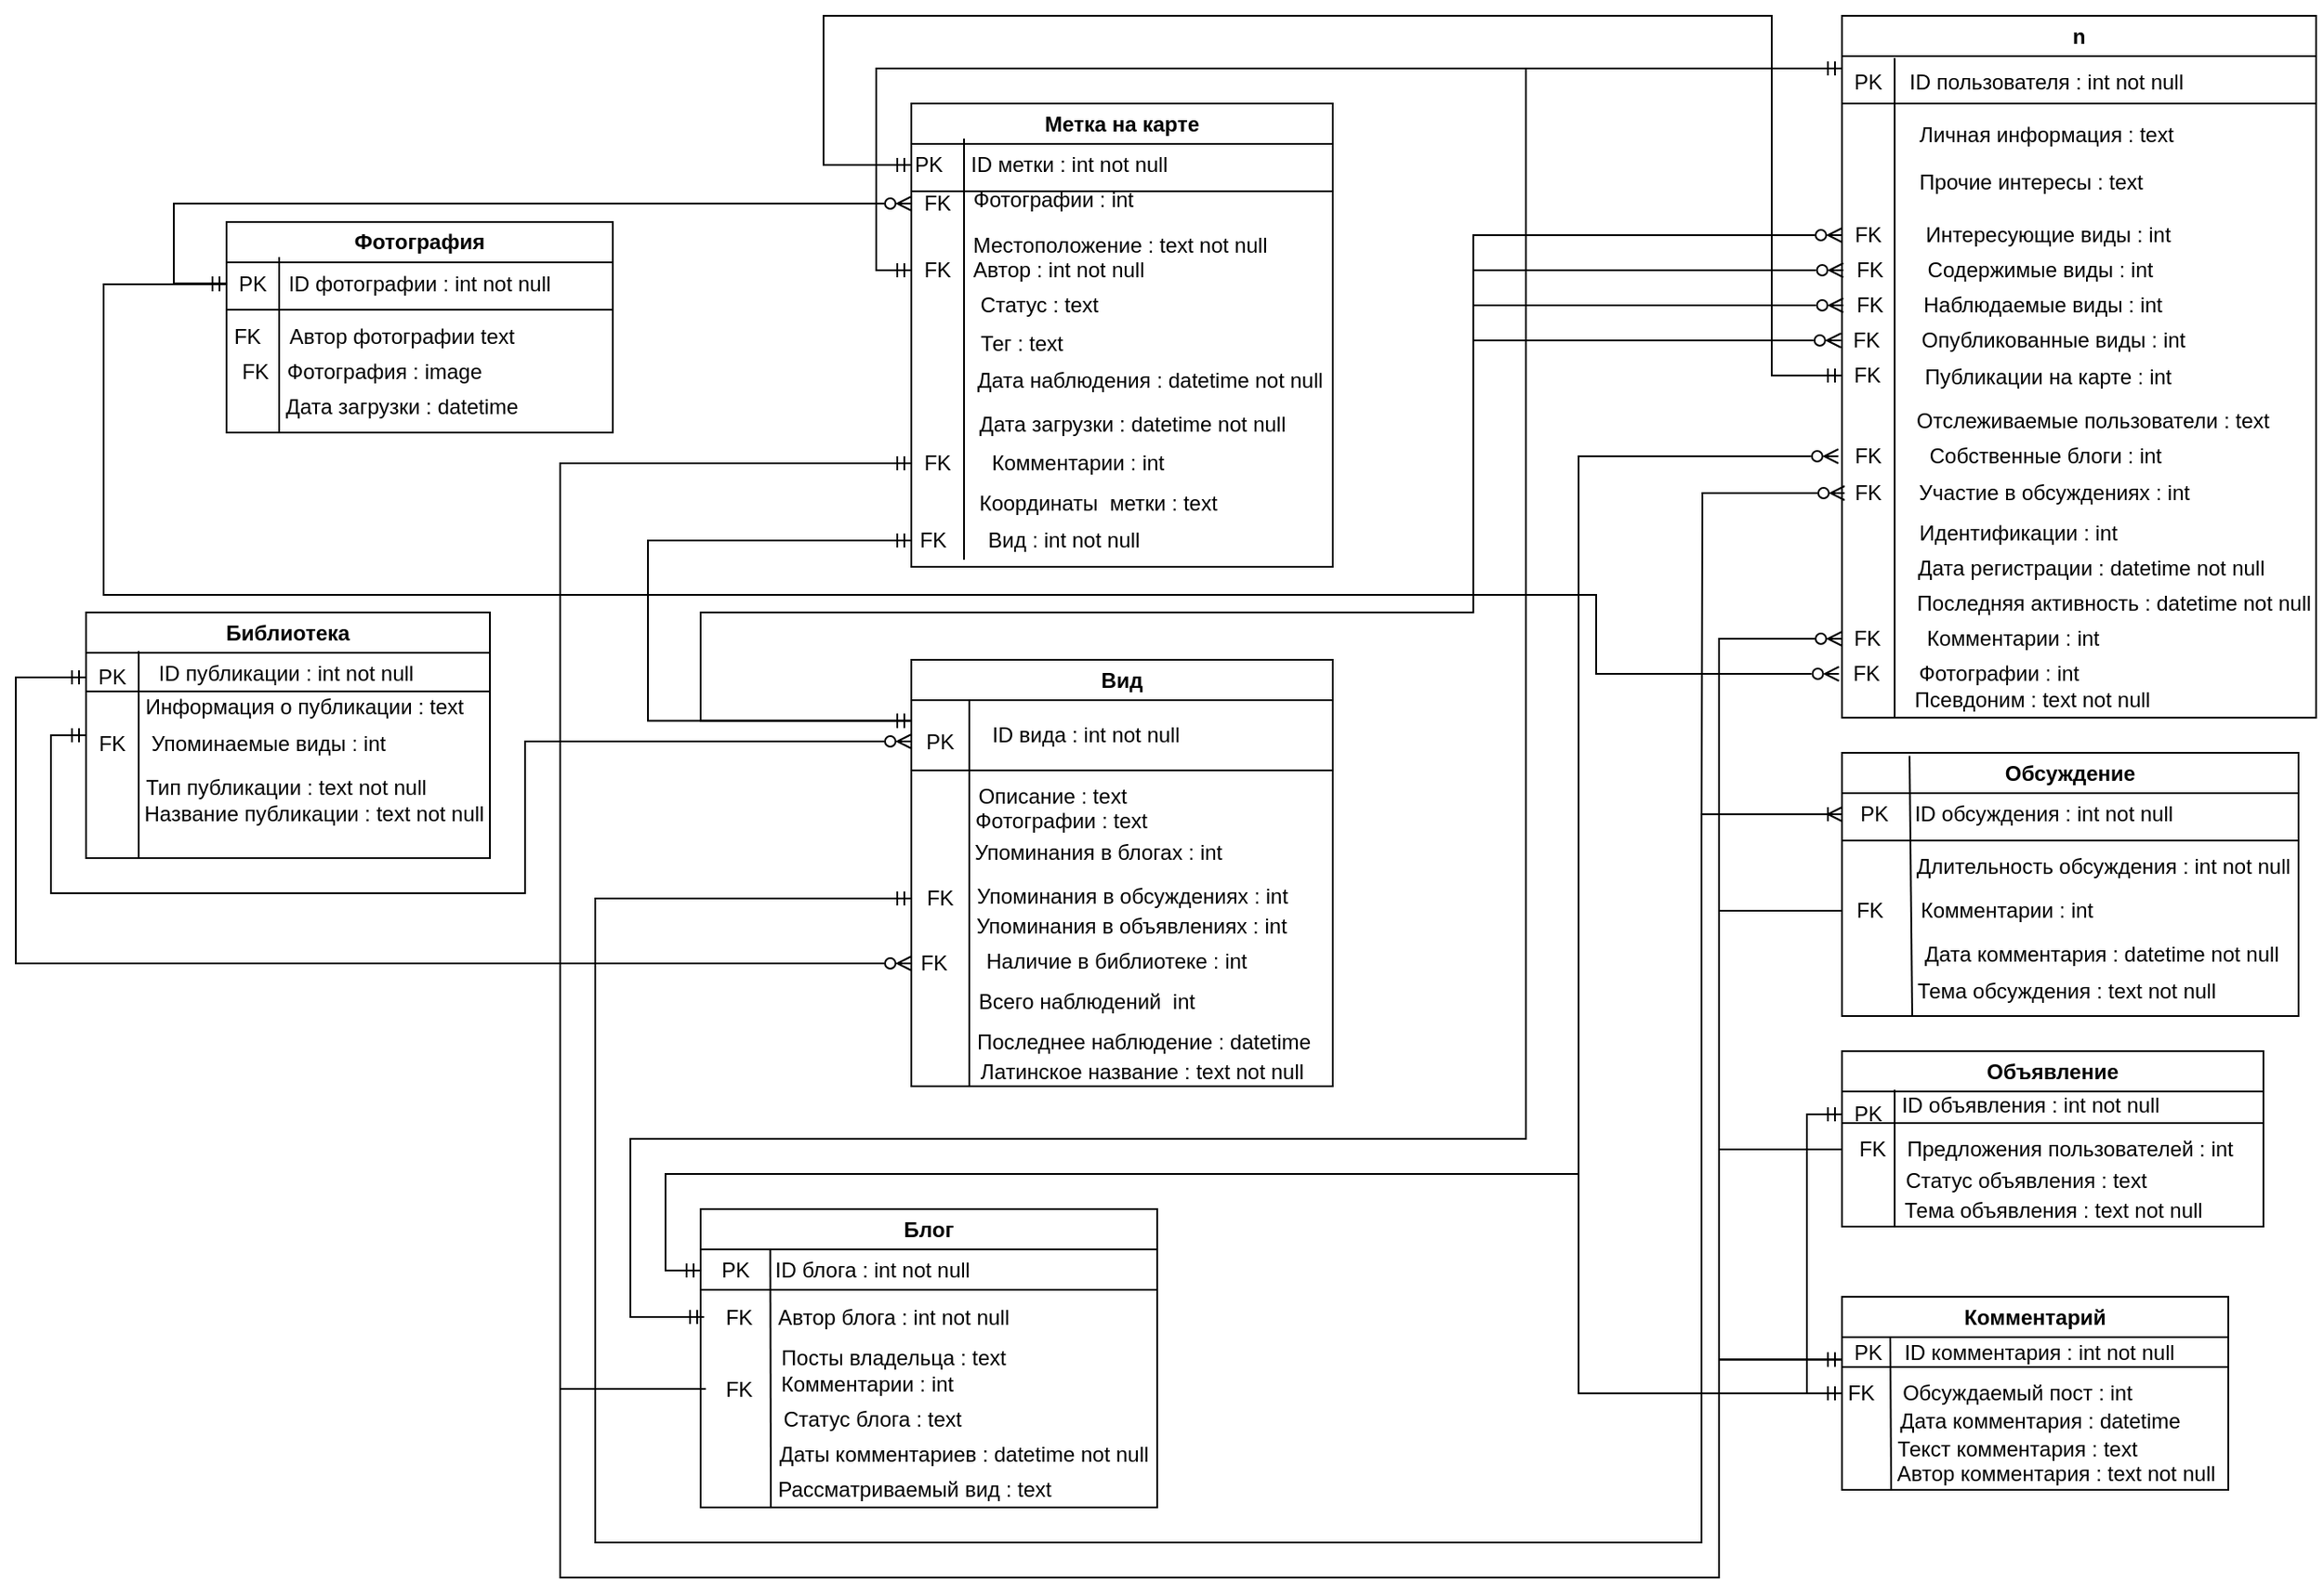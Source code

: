 <mxfile version="24.2.5" type="device">
  <diagram name="Страница — 1" id="bouGzlLDie1zuQzO_ZzV">
    <mxGraphModel dx="1870" dy="845" grid="1" gridSize="10" guides="1" tooltips="1" connect="1" arrows="1" fold="1" page="1" pageScale="1" pageWidth="1169" pageHeight="1654" math="0" shadow="0">
      <root>
        <mxCell id="0" />
        <mxCell id="1" parent="0" />
        <mxCell id="V-zU-KLHwsQdUOpCRZgn-1" value="n" style="swimlane;whiteSpace=wrap;html=1;" vertex="1" parent="1">
          <mxGeometry x="1060" y="90" width="270" height="400" as="geometry" />
        </mxCell>
        <mxCell id="V-zU-KLHwsQdUOpCRZgn-2" value="Псевдоним : text not null" style="text;html=1;align=center;verticalAlign=middle;whiteSpace=wrap;rounded=0;" vertex="1" parent="V-zU-KLHwsQdUOpCRZgn-1">
          <mxGeometry x="25.5" y="380" width="164.5" height="20" as="geometry" />
        </mxCell>
        <mxCell id="V-zU-KLHwsQdUOpCRZgn-3" value="Личная информация : text" style="text;html=1;align=center;verticalAlign=middle;whiteSpace=wrap;rounded=0;" vertex="1" parent="V-zU-KLHwsQdUOpCRZgn-1">
          <mxGeometry x="31.5" y="53" width="169" height="30" as="geometry" />
        </mxCell>
        <mxCell id="V-zU-KLHwsQdUOpCRZgn-4" value="Прочие интересы : text&amp;nbsp; &amp;nbsp; &amp;nbsp; &amp;nbsp; &amp;nbsp; &amp;nbsp; &amp;nbsp; &amp;nbsp;&amp;nbsp;" style="text;html=1;align=center;verticalAlign=middle;whiteSpace=wrap;rounded=0;" vertex="1" parent="V-zU-KLHwsQdUOpCRZgn-1">
          <mxGeometry x="37.38" y="80" width="195.25" height="30" as="geometry" />
        </mxCell>
        <mxCell id="V-zU-KLHwsQdUOpCRZgn-5" value="Интересующие виды : int" style="text;html=1;align=center;verticalAlign=middle;whiteSpace=wrap;rounded=0;" vertex="1" parent="V-zU-KLHwsQdUOpCRZgn-1">
          <mxGeometry x="38.5" y="110" width="157" height="30" as="geometry" />
        </mxCell>
        <mxCell id="V-zU-KLHwsQdUOpCRZgn-6" value="Содержимые виды : int" style="text;html=1;align=center;verticalAlign=middle;whiteSpace=wrap;rounded=0;" vertex="1" parent="V-zU-KLHwsQdUOpCRZgn-1">
          <mxGeometry x="38.5" y="130" width="147.5" height="30" as="geometry" />
        </mxCell>
        <mxCell id="V-zU-KLHwsQdUOpCRZgn-7" value="Наблюдаемые виды : int" style="text;html=1;align=center;verticalAlign=middle;whiteSpace=wrap;rounded=0;" vertex="1" parent="V-zU-KLHwsQdUOpCRZgn-1">
          <mxGeometry x="32.13" y="150" width="165" height="30" as="geometry" />
        </mxCell>
        <mxCell id="V-zU-KLHwsQdUOpCRZgn-8" value="Отслеживаемые пользователи : text" style="text;html=1;align=center;verticalAlign=middle;whiteSpace=wrap;rounded=0;" vertex="1" parent="V-zU-KLHwsQdUOpCRZgn-1">
          <mxGeometry x="39.5" y="216" width="206" height="30" as="geometry" />
        </mxCell>
        <mxCell id="V-zU-KLHwsQdUOpCRZgn-9" value="Опубликованные виды : int" style="text;html=1;align=center;verticalAlign=middle;whiteSpace=wrap;rounded=0;" vertex="1" parent="V-zU-KLHwsQdUOpCRZgn-1">
          <mxGeometry x="35" y="170" width="171" height="30" as="geometry" />
        </mxCell>
        <mxCell id="V-zU-KLHwsQdUOpCRZgn-10" value="Публикации на карте : int" style="text;html=1;align=center;verticalAlign=middle;whiteSpace=wrap;rounded=0;" vertex="1" parent="V-zU-KLHwsQdUOpCRZgn-1">
          <mxGeometry x="37.38" y="190" width="161" height="31" as="geometry" />
        </mxCell>
        <mxCell id="V-zU-KLHwsQdUOpCRZgn-11" value="Участие в обсуждениях : int" style="text;html=1;align=center;verticalAlign=middle;whiteSpace=wrap;rounded=0;" vertex="1" parent="V-zU-KLHwsQdUOpCRZgn-1">
          <mxGeometry x="27.5" y="257" width="186" height="30" as="geometry" />
        </mxCell>
        <mxCell id="V-zU-KLHwsQdUOpCRZgn-12" value="Идентификации : int" style="text;html=1;align=center;verticalAlign=middle;whiteSpace=wrap;rounded=0;" vertex="1" parent="V-zU-KLHwsQdUOpCRZgn-1">
          <mxGeometry x="35.5" y="280" width="129" height="30" as="geometry" />
        </mxCell>
        <mxCell id="V-zU-KLHwsQdUOpCRZgn-13" value="Дата регистрации : datetime not null" style="text;html=1;align=center;verticalAlign=middle;whiteSpace=wrap;rounded=0;" vertex="1" parent="V-zU-KLHwsQdUOpCRZgn-1">
          <mxGeometry x="33.25" y="300" width="217.5" height="30" as="geometry" />
        </mxCell>
        <mxCell id="V-zU-KLHwsQdUOpCRZgn-14" value="Последняя активность : datetime not null" style="text;html=1;align=center;verticalAlign=middle;whiteSpace=wrap;rounded=0;" vertex="1" parent="V-zU-KLHwsQdUOpCRZgn-1">
          <mxGeometry x="37.38" y="320" width="236" height="30" as="geometry" />
        </mxCell>
        <mxCell id="V-zU-KLHwsQdUOpCRZgn-15" value="Комментарии : int" style="text;html=1;align=center;verticalAlign=middle;whiteSpace=wrap;rounded=0;" vertex="1" parent="V-zU-KLHwsQdUOpCRZgn-1">
          <mxGeometry x="33.5" y="340" width="126.5" height="30" as="geometry" />
        </mxCell>
        <mxCell id="V-zU-KLHwsQdUOpCRZgn-16" value="Собственные блоги : int" style="text;html=1;align=center;verticalAlign=middle;whiteSpace=wrap;rounded=0;" vertex="1" parent="V-zU-KLHwsQdUOpCRZgn-1">
          <mxGeometry x="35.5" y="236" width="160" height="30" as="geometry" />
        </mxCell>
        <mxCell id="V-zU-KLHwsQdUOpCRZgn-17" value="" style="endArrow=none;html=1;rounded=0;" edge="1" parent="V-zU-KLHwsQdUOpCRZgn-1">
          <mxGeometry width="50" height="50" relative="1" as="geometry">
            <mxPoint x="30" y="400" as="sourcePoint" />
            <mxPoint x="30" y="24" as="targetPoint" />
          </mxGeometry>
        </mxCell>
        <mxCell id="V-zU-KLHwsQdUOpCRZgn-18" value="" style="endArrow=none;html=1;rounded=0;" edge="1" parent="V-zU-KLHwsQdUOpCRZgn-1">
          <mxGeometry width="50" height="50" relative="1" as="geometry">
            <mxPoint y="50" as="sourcePoint" />
            <mxPoint x="270" y="50" as="targetPoint" />
          </mxGeometry>
        </mxCell>
        <mxCell id="V-zU-KLHwsQdUOpCRZgn-19" value="PK" style="text;html=1;align=center;verticalAlign=middle;whiteSpace=wrap;rounded=0;" vertex="1" parent="V-zU-KLHwsQdUOpCRZgn-1">
          <mxGeometry y="23" width="30" height="30" as="geometry" />
        </mxCell>
        <mxCell id="V-zU-KLHwsQdUOpCRZgn-21" value="FK" style="text;html=1;align=center;verticalAlign=middle;whiteSpace=wrap;rounded=0;" vertex="1" parent="V-zU-KLHwsQdUOpCRZgn-1">
          <mxGeometry y="110" width="30" height="30" as="geometry" />
        </mxCell>
        <mxCell id="V-zU-KLHwsQdUOpCRZgn-22" value="FK" style="text;html=1;align=center;verticalAlign=middle;whiteSpace=wrap;rounded=0;" vertex="1" parent="V-zU-KLHwsQdUOpCRZgn-1">
          <mxGeometry x="-2.12" y="236" width="34.25" height="30" as="geometry" />
        </mxCell>
        <mxCell id="V-zU-KLHwsQdUOpCRZgn-23" value="FK" style="text;html=1;align=center;verticalAlign=middle;whiteSpace=wrap;rounded=0;" vertex="1" parent="V-zU-KLHwsQdUOpCRZgn-1">
          <mxGeometry y="340" width="28.75" height="30" as="geometry" />
        </mxCell>
        <mxCell id="V-zU-KLHwsQdUOpCRZgn-24" value="FK" style="text;html=1;align=center;verticalAlign=middle;whiteSpace=wrap;rounded=0;" vertex="1" parent="V-zU-KLHwsQdUOpCRZgn-1">
          <mxGeometry y="190" width="28.75" height="30" as="geometry" />
        </mxCell>
        <mxCell id="V-zU-KLHwsQdUOpCRZgn-25" style="edgeStyle=orthogonalEdgeStyle;rounded=0;orthogonalLoop=1;jettySize=auto;html=1;endArrow=none;endFill=0;startArrow=ERzeroToMany;startFill=0;" edge="1" parent="V-zU-KLHwsQdUOpCRZgn-1" source="V-zU-KLHwsQdUOpCRZgn-26">
          <mxGeometry relative="1" as="geometry">
            <mxPoint x="-210" y="145" as="targetPoint" />
          </mxGeometry>
        </mxCell>
        <mxCell id="V-zU-KLHwsQdUOpCRZgn-26" value="FK" style="text;html=1;align=center;verticalAlign=middle;whiteSpace=wrap;rounded=0;" vertex="1" parent="V-zU-KLHwsQdUOpCRZgn-1">
          <mxGeometry x="0.75" y="130" width="30" height="30" as="geometry" />
        </mxCell>
        <mxCell id="V-zU-KLHwsQdUOpCRZgn-27" style="edgeStyle=orthogonalEdgeStyle;rounded=0;orthogonalLoop=1;jettySize=auto;html=1;endArrow=none;endFill=0;startArrow=ERzeroToMany;startFill=0;" edge="1" parent="V-zU-KLHwsQdUOpCRZgn-1" source="V-zU-KLHwsQdUOpCRZgn-28">
          <mxGeometry relative="1" as="geometry">
            <mxPoint x="-210" y="165" as="targetPoint" />
          </mxGeometry>
        </mxCell>
        <mxCell id="V-zU-KLHwsQdUOpCRZgn-28" value="FK" style="text;html=1;align=center;verticalAlign=middle;whiteSpace=wrap;rounded=0;" vertex="1" parent="V-zU-KLHwsQdUOpCRZgn-1">
          <mxGeometry x="0.75" y="150" width="30" height="30" as="geometry" />
        </mxCell>
        <mxCell id="V-zU-KLHwsQdUOpCRZgn-29" style="edgeStyle=orthogonalEdgeStyle;rounded=0;orthogonalLoop=1;jettySize=auto;html=1;endArrow=none;endFill=0;startArrow=ERzeroToMany;startFill=0;" edge="1" parent="V-zU-KLHwsQdUOpCRZgn-1" source="V-zU-KLHwsQdUOpCRZgn-30">
          <mxGeometry relative="1" as="geometry">
            <mxPoint x="-210" y="185" as="targetPoint" />
          </mxGeometry>
        </mxCell>
        <mxCell id="V-zU-KLHwsQdUOpCRZgn-30" value="FK" style="text;html=1;align=center;verticalAlign=middle;whiteSpace=wrap;rounded=0;" vertex="1" parent="V-zU-KLHwsQdUOpCRZgn-1">
          <mxGeometry x="-0.62" y="170" width="30" height="30" as="geometry" />
        </mxCell>
        <mxCell id="V-zU-KLHwsQdUOpCRZgn-31" value="FK" style="text;html=1;align=center;verticalAlign=middle;whiteSpace=wrap;rounded=0;" vertex="1" parent="V-zU-KLHwsQdUOpCRZgn-1">
          <mxGeometry x="-1.75" y="360" width="31.75" height="30" as="geometry" />
        </mxCell>
        <mxCell id="V-zU-KLHwsQdUOpCRZgn-32" value="Фотографии : int" style="text;html=1;align=center;verticalAlign=middle;whiteSpace=wrap;rounded=0;" vertex="1" parent="V-zU-KLHwsQdUOpCRZgn-1">
          <mxGeometry x="29.38" y="360" width="120.62" height="30" as="geometry" />
        </mxCell>
        <mxCell id="V-zU-KLHwsQdUOpCRZgn-142" value="ID пользователя : int not null" style="text;html=1;align=center;verticalAlign=middle;whiteSpace=wrap;rounded=0;" vertex="1" parent="V-zU-KLHwsQdUOpCRZgn-1">
          <mxGeometry x="33.25" y="28" width="166.75" height="20" as="geometry" />
        </mxCell>
        <mxCell id="V-zU-KLHwsQdUOpCRZgn-151" style="edgeStyle=orthogonalEdgeStyle;rounded=0;orthogonalLoop=1;jettySize=auto;html=1;startArrow=ERzeroToMany;startFill=0;endArrow=none;endFill=0;" edge="1" parent="V-zU-KLHwsQdUOpCRZgn-1" source="V-zU-KLHwsQdUOpCRZgn-150">
          <mxGeometry relative="1" as="geometry">
            <mxPoint x="-80" y="470" as="targetPoint" />
          </mxGeometry>
        </mxCell>
        <mxCell id="V-zU-KLHwsQdUOpCRZgn-150" value="FK" style="text;html=1;align=center;verticalAlign=middle;whiteSpace=wrap;rounded=0;" vertex="1" parent="V-zU-KLHwsQdUOpCRZgn-1">
          <mxGeometry x="1.5" y="261" width="26" height="22" as="geometry" />
        </mxCell>
        <mxCell id="V-zU-KLHwsQdUOpCRZgn-33" value="Обсуждение" style="swimlane;whiteSpace=wrap;html=1;" vertex="1" parent="1">
          <mxGeometry x="1060" y="510" width="260" height="150" as="geometry" />
        </mxCell>
        <mxCell id="V-zU-KLHwsQdUOpCRZgn-34" value="Тема обсуждения : text not null&amp;nbsp; &amp;nbsp; &amp;nbsp; &amp;nbsp; &amp;nbsp;&amp;nbsp;" style="text;html=1;align=center;verticalAlign=middle;whiteSpace=wrap;rounded=0;" vertex="1" parent="V-zU-KLHwsQdUOpCRZgn-33">
          <mxGeometry x="40" y="130" width="186" height="25" as="geometry" />
        </mxCell>
        <mxCell id="V-zU-KLHwsQdUOpCRZgn-35" value="Длительность обсуждения : int not null" style="text;html=1;align=center;verticalAlign=middle;whiteSpace=wrap;rounded=0;" vertex="1" parent="V-zU-KLHwsQdUOpCRZgn-33">
          <mxGeometry x="36.5" y="50" width="223.5" height="30" as="geometry" />
        </mxCell>
        <mxCell id="V-zU-KLHwsQdUOpCRZgn-36" value="Комментарии : int" style="text;html=1;align=center;verticalAlign=middle;whiteSpace=wrap;rounded=0;" vertex="1" parent="V-zU-KLHwsQdUOpCRZgn-33">
          <mxGeometry x="36.5" y="70" width="113.5" height="40" as="geometry" />
        </mxCell>
        <mxCell id="V-zU-KLHwsQdUOpCRZgn-37" value="Дата комментария : datetime not null" style="text;html=1;align=center;verticalAlign=middle;whiteSpace=wrap;rounded=0;" vertex="1" parent="V-zU-KLHwsQdUOpCRZgn-33">
          <mxGeometry x="35.25" y="100" width="226" height="30" as="geometry" />
        </mxCell>
        <mxCell id="V-zU-KLHwsQdUOpCRZgn-38" value="" style="endArrow=none;html=1;rounded=0;" edge="1" parent="V-zU-KLHwsQdUOpCRZgn-33" source="V-zU-KLHwsQdUOpCRZgn-40">
          <mxGeometry width="50" height="50" relative="1" as="geometry">
            <mxPoint x="30" y="130" as="sourcePoint" />
            <mxPoint x="30" y="20" as="targetPoint" />
          </mxGeometry>
        </mxCell>
        <mxCell id="V-zU-KLHwsQdUOpCRZgn-39" value="" style="endArrow=none;html=1;rounded=0;" edge="1" parent="V-zU-KLHwsQdUOpCRZgn-33">
          <mxGeometry width="50" height="50" relative="1" as="geometry">
            <mxPoint y="50" as="sourcePoint" />
            <mxPoint x="260" y="50" as="targetPoint" />
          </mxGeometry>
        </mxCell>
        <mxCell id="V-zU-KLHwsQdUOpCRZgn-40" value="PK" style="text;html=1;align=center;verticalAlign=middle;whiteSpace=wrap;rounded=0;" vertex="1" parent="V-zU-KLHwsQdUOpCRZgn-33">
          <mxGeometry y="20" width="36.5" height="30" as="geometry" />
        </mxCell>
        <mxCell id="V-zU-KLHwsQdUOpCRZgn-41" value="" style="endArrow=none;html=1;rounded=0;entryX=0.148;entryY=0.012;entryDx=0;entryDy=0;entryPerimeter=0;" edge="1" parent="V-zU-KLHwsQdUOpCRZgn-33" target="V-zU-KLHwsQdUOpCRZgn-33">
          <mxGeometry width="50" height="50" relative="1" as="geometry">
            <mxPoint x="40" y="150" as="sourcePoint" />
            <mxPoint x="120" y="-140" as="targetPoint" />
          </mxGeometry>
        </mxCell>
        <mxCell id="V-zU-KLHwsQdUOpCRZgn-160" style="edgeStyle=orthogonalEdgeStyle;rounded=0;orthogonalLoop=1;jettySize=auto;html=1;endArrow=none;endFill=0;" edge="1" parent="V-zU-KLHwsQdUOpCRZgn-33" source="V-zU-KLHwsQdUOpCRZgn-43">
          <mxGeometry relative="1" as="geometry">
            <mxPoint x="-70" y="90" as="targetPoint" />
          </mxGeometry>
        </mxCell>
        <mxCell id="V-zU-KLHwsQdUOpCRZgn-43" value="FK" style="text;html=1;align=center;verticalAlign=middle;whiteSpace=wrap;rounded=0;" vertex="1" parent="V-zU-KLHwsQdUOpCRZgn-33">
          <mxGeometry y="75" width="32" height="30" as="geometry" />
        </mxCell>
        <mxCell id="V-zU-KLHwsQdUOpCRZgn-143" value="ID обсуждения : int not null" style="text;html=1;align=center;verticalAlign=middle;whiteSpace=wrap;rounded=0;" vertex="1" parent="V-zU-KLHwsQdUOpCRZgn-33">
          <mxGeometry x="40" y="20" width="150" height="30" as="geometry" />
        </mxCell>
        <mxCell id="V-zU-KLHwsQdUOpCRZgn-44" value="Библиотека" style="swimlane;whiteSpace=wrap;html=1;" vertex="1" parent="1">
          <mxGeometry x="60" y="430" width="230" height="140" as="geometry" />
        </mxCell>
        <mxCell id="V-zU-KLHwsQdUOpCRZgn-45" value="Информация о публикации : text" style="text;html=1;align=center;verticalAlign=middle;whiteSpace=wrap;rounded=0;" vertex="1" parent="V-zU-KLHwsQdUOpCRZgn-44">
          <mxGeometry x="26.5" y="39" width="195" height="30" as="geometry" />
        </mxCell>
        <mxCell id="V-zU-KLHwsQdUOpCRZgn-46" value="Упоминаемые виды : int" style="text;html=1;align=center;verticalAlign=middle;whiteSpace=wrap;rounded=0;" vertex="1" parent="V-zU-KLHwsQdUOpCRZgn-44">
          <mxGeometry x="18" y="60" width="172" height="30" as="geometry" />
        </mxCell>
        <mxCell id="V-zU-KLHwsQdUOpCRZgn-47" value="Тип публикации : text not null" style="text;html=1;align=center;verticalAlign=middle;whiteSpace=wrap;rounded=0;" vertex="1" parent="V-zU-KLHwsQdUOpCRZgn-44">
          <mxGeometry x="18" y="85" width="192" height="30" as="geometry" />
        </mxCell>
        <mxCell id="V-zU-KLHwsQdUOpCRZgn-48" value="Название публикации : text not null" style="text;html=1;align=center;verticalAlign=middle;whiteSpace=wrap;rounded=0;" vertex="1" parent="V-zU-KLHwsQdUOpCRZgn-44">
          <mxGeometry x="30" y="100" width="200" height="30" as="geometry" />
        </mxCell>
        <mxCell id="V-zU-KLHwsQdUOpCRZgn-49" value="" style="endArrow=none;html=1;rounded=0;exitX=1;exitY=0;exitDx=0;exitDy=0;" edge="1" parent="V-zU-KLHwsQdUOpCRZgn-44" source="V-zU-KLHwsQdUOpCRZgn-51">
          <mxGeometry width="50" height="50" relative="1" as="geometry">
            <mxPoint x="30" y="110" as="sourcePoint" />
            <mxPoint x="30" y="140" as="targetPoint" />
          </mxGeometry>
        </mxCell>
        <mxCell id="V-zU-KLHwsQdUOpCRZgn-50" value="" style="endArrow=none;html=1;rounded=0;" edge="1" parent="V-zU-KLHwsQdUOpCRZgn-44">
          <mxGeometry width="50" height="50" relative="1" as="geometry">
            <mxPoint y="45" as="sourcePoint" />
            <mxPoint x="230" y="45" as="targetPoint" />
          </mxGeometry>
        </mxCell>
        <mxCell id="V-zU-KLHwsQdUOpCRZgn-51" value="PK" style="text;html=1;align=center;verticalAlign=middle;whiteSpace=wrap;rounded=0;" vertex="1" parent="V-zU-KLHwsQdUOpCRZgn-44">
          <mxGeometry y="22" width="30" height="30" as="geometry" />
        </mxCell>
        <mxCell id="V-zU-KLHwsQdUOpCRZgn-52" value="FK" style="text;html=1;align=center;verticalAlign=middle;whiteSpace=wrap;rounded=0;" vertex="1" parent="V-zU-KLHwsQdUOpCRZgn-44">
          <mxGeometry x="1.25" y="60" width="27.5" height="30" as="geometry" />
        </mxCell>
        <mxCell id="V-zU-KLHwsQdUOpCRZgn-140" value="ID публикации : int not null" style="text;html=1;align=center;verticalAlign=middle;whiteSpace=wrap;rounded=0;" vertex="1" parent="V-zU-KLHwsQdUOpCRZgn-44">
          <mxGeometry x="36" y="20" width="156" height="30" as="geometry" />
        </mxCell>
        <mxCell id="V-zU-KLHwsQdUOpCRZgn-53" value="Вид" style="swimlane;whiteSpace=wrap;html=1;" vertex="1" parent="1">
          <mxGeometry x="530" y="457" width="240" height="243" as="geometry">
            <mxRectangle x="420" y="467" width="60" height="30" as="alternateBounds" />
          </mxGeometry>
        </mxCell>
        <mxCell id="V-zU-KLHwsQdUOpCRZgn-54" value="Латинское название : text not null" style="text;html=1;align=center;verticalAlign=middle;whiteSpace=wrap;rounded=0;" vertex="1" parent="V-zU-KLHwsQdUOpCRZgn-53">
          <mxGeometry x="33" y="226" width="197" height="17" as="geometry" />
        </mxCell>
        <mxCell id="V-zU-KLHwsQdUOpCRZgn-55" value="Описание : text" style="text;html=1;align=center;verticalAlign=middle;whiteSpace=wrap;rounded=0;" vertex="1" parent="V-zU-KLHwsQdUOpCRZgn-53">
          <mxGeometry x="32.5" y="63" width="95" height="30" as="geometry" />
        </mxCell>
        <mxCell id="V-zU-KLHwsQdUOpCRZgn-56" value="Фотографии : text" style="text;html=1;align=center;verticalAlign=middle;whiteSpace=wrap;rounded=0;" vertex="1" parent="V-zU-KLHwsQdUOpCRZgn-53">
          <mxGeometry x="32.5" y="83" width="105" height="17" as="geometry" />
        </mxCell>
        <mxCell id="V-zU-KLHwsQdUOpCRZgn-57" value="Упоминания в блогах : int&amp;nbsp; &amp;nbsp; &amp;nbsp; &amp;nbsp; &amp;nbsp; &amp;nbsp;" style="text;html=1;align=center;verticalAlign=middle;whiteSpace=wrap;rounded=0;" vertex="1" parent="V-zU-KLHwsQdUOpCRZgn-53">
          <mxGeometry x="32" y="100" width="186" height="20" as="geometry" />
        </mxCell>
        <mxCell id="V-zU-KLHwsQdUOpCRZgn-58" value="Упоминания в обсуждениях : int&amp;nbsp; &amp;nbsp; &amp;nbsp;&amp;nbsp;" style="text;html=1;align=center;verticalAlign=middle;whiteSpace=wrap;rounded=0;" vertex="1" parent="V-zU-KLHwsQdUOpCRZgn-53">
          <mxGeometry x="32" y="123" width="208" height="23" as="geometry" />
        </mxCell>
        <mxCell id="V-zU-KLHwsQdUOpCRZgn-59" value="Упоминания в объявлениях : int" style="text;html=1;align=center;verticalAlign=middle;whiteSpace=wrap;rounded=0;" vertex="1" parent="V-zU-KLHwsQdUOpCRZgn-53">
          <mxGeometry x="33" y="143" width="185" height="17" as="geometry" />
        </mxCell>
        <mxCell id="V-zU-KLHwsQdUOpCRZgn-60" value="Наличие в библиотеке : int" style="text;html=1;align=center;verticalAlign=middle;whiteSpace=wrap;rounded=0;" vertex="1" parent="V-zU-KLHwsQdUOpCRZgn-53">
          <mxGeometry x="32" y="160" width="170" height="23" as="geometry" />
        </mxCell>
        <mxCell id="V-zU-KLHwsQdUOpCRZgn-61" value="Всего наблюдений&amp;nbsp; int" style="text;html=1;align=center;verticalAlign=middle;whiteSpace=wrap;rounded=0;" vertex="1" parent="V-zU-KLHwsQdUOpCRZgn-53">
          <mxGeometry x="32.5" y="183" width="134" height="23" as="geometry" />
        </mxCell>
        <mxCell id="V-zU-KLHwsQdUOpCRZgn-62" value="Последнее наблюдение : datetime" style="text;html=1;align=center;verticalAlign=middle;whiteSpace=wrap;rounded=0;" vertex="1" parent="V-zU-KLHwsQdUOpCRZgn-53">
          <mxGeometry x="32.5" y="206" width="199" height="23" as="geometry" />
        </mxCell>
        <mxCell id="V-zU-KLHwsQdUOpCRZgn-63" value="" style="endArrow=none;html=1;rounded=0;entryX=1;entryY=0;entryDx=0;entryDy=0;" edge="1" parent="V-zU-KLHwsQdUOpCRZgn-53" target="V-zU-KLHwsQdUOpCRZgn-64">
          <mxGeometry width="50" height="50" relative="1" as="geometry">
            <mxPoint x="33" y="243" as="sourcePoint" />
            <mxPoint x="50" y="23" as="targetPoint" />
          </mxGeometry>
        </mxCell>
        <mxCell id="V-zU-KLHwsQdUOpCRZgn-64" value="PK" style="text;html=1;align=center;verticalAlign=middle;whiteSpace=wrap;rounded=0;" vertex="1" parent="V-zU-KLHwsQdUOpCRZgn-53">
          <mxGeometry y="23" width="33" height="47" as="geometry" />
        </mxCell>
        <mxCell id="V-zU-KLHwsQdUOpCRZgn-65" value="FK" style="text;html=1;align=center;verticalAlign=middle;whiteSpace=wrap;rounded=0;" vertex="1" parent="V-zU-KLHwsQdUOpCRZgn-53">
          <mxGeometry y="121" width="33" height="30" as="geometry" />
        </mxCell>
        <mxCell id="V-zU-KLHwsQdUOpCRZgn-66" value="" style="endArrow=none;html=1;rounded=0;" edge="1" parent="V-zU-KLHwsQdUOpCRZgn-53">
          <mxGeometry width="50" height="50" relative="1" as="geometry">
            <mxPoint y="63" as="sourcePoint" />
            <mxPoint x="240" y="63" as="targetPoint" />
          </mxGeometry>
        </mxCell>
        <mxCell id="V-zU-KLHwsQdUOpCRZgn-147" value="ID вида : int not null" style="text;html=1;align=center;verticalAlign=middle;whiteSpace=wrap;rounded=0;" vertex="1" parent="V-zU-KLHwsQdUOpCRZgn-53">
          <mxGeometry x="41" y="35.5" width="117" height="14.5" as="geometry" />
        </mxCell>
        <mxCell id="V-zU-KLHwsQdUOpCRZgn-157" value="FK" style="text;html=1;align=center;verticalAlign=middle;whiteSpace=wrap;rounded=0;" vertex="1" parent="V-zU-KLHwsQdUOpCRZgn-53">
          <mxGeometry y="163" width="26" height="20" as="geometry" />
        </mxCell>
        <mxCell id="V-zU-KLHwsQdUOpCRZgn-67" value="Объявление" style="swimlane;whiteSpace=wrap;html=1;" vertex="1" parent="1">
          <mxGeometry x="1060" y="680" width="240" height="100" as="geometry" />
        </mxCell>
        <mxCell id="V-zU-KLHwsQdUOpCRZgn-68" value="Тема объявления : text not null" style="text;html=1;align=center;verticalAlign=middle;whiteSpace=wrap;rounded=0;" vertex="1" parent="V-zU-KLHwsQdUOpCRZgn-67">
          <mxGeometry x="16.75" y="82" width="206.5" height="18" as="geometry" />
        </mxCell>
        <mxCell id="V-zU-KLHwsQdUOpCRZgn-69" value="Предложения пользователей : int" style="text;html=1;align=center;verticalAlign=middle;whiteSpace=wrap;rounded=0;" vertex="1" parent="V-zU-KLHwsQdUOpCRZgn-67">
          <mxGeometry x="30" y="41" width="200" height="29" as="geometry" />
        </mxCell>
        <mxCell id="V-zU-KLHwsQdUOpCRZgn-70" value="Статус объявления : text" style="text;html=1;align=center;verticalAlign=middle;whiteSpace=wrap;rounded=0;" vertex="1" parent="V-zU-KLHwsQdUOpCRZgn-67">
          <mxGeometry x="30" y="66" width="150" height="16" as="geometry" />
        </mxCell>
        <mxCell id="V-zU-KLHwsQdUOpCRZgn-71" value="" style="endArrow=none;html=1;rounded=0;" edge="1" parent="V-zU-KLHwsQdUOpCRZgn-67">
          <mxGeometry width="50" height="50" relative="1" as="geometry">
            <mxPoint y="41" as="sourcePoint" />
            <mxPoint x="240" y="41" as="targetPoint" />
          </mxGeometry>
        </mxCell>
        <mxCell id="V-zU-KLHwsQdUOpCRZgn-72" value="PK" style="text;html=1;align=center;verticalAlign=middle;whiteSpace=wrap;rounded=0;" vertex="1" parent="V-zU-KLHwsQdUOpCRZgn-67">
          <mxGeometry y="21" width="30" height="30" as="geometry" />
        </mxCell>
        <mxCell id="V-zU-KLHwsQdUOpCRZgn-159" style="edgeStyle=orthogonalEdgeStyle;rounded=0;orthogonalLoop=1;jettySize=auto;html=1;endArrow=none;endFill=0;" edge="1" parent="V-zU-KLHwsQdUOpCRZgn-67" source="V-zU-KLHwsQdUOpCRZgn-74">
          <mxGeometry relative="1" as="geometry">
            <mxPoint x="-70" y="56" as="targetPoint" />
          </mxGeometry>
        </mxCell>
        <mxCell id="V-zU-KLHwsQdUOpCRZgn-74" value="FK" style="text;html=1;align=center;verticalAlign=middle;whiteSpace=wrap;rounded=0;" vertex="1" parent="V-zU-KLHwsQdUOpCRZgn-67">
          <mxGeometry y="41" width="35" height="30" as="geometry" />
        </mxCell>
        <mxCell id="V-zU-KLHwsQdUOpCRZgn-75" value="" style="endArrow=none;html=1;rounded=0;" edge="1" parent="V-zU-KLHwsQdUOpCRZgn-67">
          <mxGeometry width="50" height="50" relative="1" as="geometry">
            <mxPoint x="30" y="100" as="sourcePoint" />
            <mxPoint x="30" y="22" as="targetPoint" />
          </mxGeometry>
        </mxCell>
        <mxCell id="V-zU-KLHwsQdUOpCRZgn-144" value="ID объявления : int not null" style="text;html=1;align=center;verticalAlign=middle;whiteSpace=wrap;rounded=0;" vertex="1" parent="V-zU-KLHwsQdUOpCRZgn-67">
          <mxGeometry x="25" y="21" width="165" height="19" as="geometry" />
        </mxCell>
        <mxCell id="V-zU-KLHwsQdUOpCRZgn-76" value="Блог" style="swimlane;whiteSpace=wrap;html=1;" vertex="1" parent="1">
          <mxGeometry x="410" y="770" width="260" height="170" as="geometry">
            <mxRectangle x="400" y="780" width="70" height="30" as="alternateBounds" />
          </mxGeometry>
        </mxCell>
        <mxCell id="V-zU-KLHwsQdUOpCRZgn-77" value="Рассматриваемый вид : text" style="text;html=1;align=center;verticalAlign=middle;whiteSpace=wrap;rounded=0;" vertex="1" parent="V-zU-KLHwsQdUOpCRZgn-76">
          <mxGeometry x="42" y="150" width="160" height="20" as="geometry" />
        </mxCell>
        <mxCell id="V-zU-KLHwsQdUOpCRZgn-78" value="Статус блога : text" style="text;html=1;align=center;verticalAlign=middle;whiteSpace=wrap;rounded=0;" vertex="1" parent="V-zU-KLHwsQdUOpCRZgn-76">
          <mxGeometry x="40" y="110" width="116" height="20" as="geometry" />
        </mxCell>
        <mxCell id="V-zU-KLHwsQdUOpCRZgn-79" value="Посты владельца : text" style="text;html=1;align=center;verticalAlign=middle;whiteSpace=wrap;rounded=0;" vertex="1" parent="V-zU-KLHwsQdUOpCRZgn-76">
          <mxGeometry x="40" y="75" width="140" height="20" as="geometry" />
        </mxCell>
        <mxCell id="V-zU-KLHwsQdUOpCRZgn-80" value="Комментарии : int" style="text;html=1;align=center;verticalAlign=middle;whiteSpace=wrap;rounded=0;" vertex="1" parent="V-zU-KLHwsQdUOpCRZgn-76">
          <mxGeometry x="40" y="85" width="110" height="30" as="geometry" />
        </mxCell>
        <mxCell id="V-zU-KLHwsQdUOpCRZgn-81" value="Даты комментариев : datetime not null" style="text;html=1;align=center;verticalAlign=middle;whiteSpace=wrap;rounded=0;" vertex="1" parent="V-zU-KLHwsQdUOpCRZgn-76">
          <mxGeometry x="40" y="130" width="220" height="20" as="geometry" />
        </mxCell>
        <mxCell id="V-zU-KLHwsQdUOpCRZgn-82" value="" style="endArrow=none;html=1;rounded=0;" edge="1" parent="V-zU-KLHwsQdUOpCRZgn-76">
          <mxGeometry width="50" height="50" relative="1" as="geometry">
            <mxPoint x="40" y="170" as="sourcePoint" />
            <mxPoint x="39.67" y="23" as="targetPoint" />
          </mxGeometry>
        </mxCell>
        <mxCell id="V-zU-KLHwsQdUOpCRZgn-83" value="" style="endArrow=none;html=1;rounded=0;" edge="1" parent="V-zU-KLHwsQdUOpCRZgn-76">
          <mxGeometry width="50" height="50" relative="1" as="geometry">
            <mxPoint y="46" as="sourcePoint" />
            <mxPoint x="260" y="46" as="targetPoint" />
          </mxGeometry>
        </mxCell>
        <mxCell id="V-zU-KLHwsQdUOpCRZgn-85" value="PK" style="text;html=1;align=center;verticalAlign=middle;whiteSpace=wrap;rounded=0;" vertex="1" parent="V-zU-KLHwsQdUOpCRZgn-76">
          <mxGeometry y="20" width="40" height="30" as="geometry" />
        </mxCell>
        <mxCell id="V-zU-KLHwsQdUOpCRZgn-161" style="edgeStyle=orthogonalEdgeStyle;rounded=0;orthogonalLoop=1;jettySize=auto;html=1;endArrow=none;endFill=0;" edge="1" parent="V-zU-KLHwsQdUOpCRZgn-76" source="V-zU-KLHwsQdUOpCRZgn-87">
          <mxGeometry relative="1" as="geometry">
            <mxPoint x="-80" y="102.5" as="targetPoint" />
          </mxGeometry>
        </mxCell>
        <mxCell id="V-zU-KLHwsQdUOpCRZgn-87" value="FK" style="text;html=1;align=center;verticalAlign=middle;whiteSpace=wrap;rounded=0;" vertex="1" parent="V-zU-KLHwsQdUOpCRZgn-76">
          <mxGeometry x="3" y="95" width="38" height="15" as="geometry" />
        </mxCell>
        <mxCell id="V-zU-KLHwsQdUOpCRZgn-88" value="Автор блога : int not null" style="text;html=1;align=center;verticalAlign=middle;whiteSpace=wrap;rounded=0;" vertex="1" parent="V-zU-KLHwsQdUOpCRZgn-76">
          <mxGeometry x="40" y="47" width="140" height="30" as="geometry" />
        </mxCell>
        <mxCell id="V-zU-KLHwsQdUOpCRZgn-89" value="FK" style="text;html=1;align=center;verticalAlign=middle;whiteSpace=wrap;rounded=0;" vertex="1" parent="V-zU-KLHwsQdUOpCRZgn-76">
          <mxGeometry x="2" y="50" width="40" height="23" as="geometry" />
        </mxCell>
        <mxCell id="V-zU-KLHwsQdUOpCRZgn-146" value="ID блога : int not null" style="text;html=1;align=center;verticalAlign=middle;whiteSpace=wrap;rounded=0;" vertex="1" parent="V-zU-KLHwsQdUOpCRZgn-76">
          <mxGeometry x="34" y="28.5" width="128" height="13" as="geometry" />
        </mxCell>
        <mxCell id="V-zU-KLHwsQdUOpCRZgn-90" value="Метка на карте" style="swimlane;whiteSpace=wrap;html=1;" vertex="1" parent="1">
          <mxGeometry x="530" y="140" width="240" height="264" as="geometry">
            <mxRectangle x="410" y="150" width="130" height="30" as="alternateBounds" />
          </mxGeometry>
        </mxCell>
        <mxCell id="V-zU-KLHwsQdUOpCRZgn-91" value="Фотографии : int" style="text;html=1;align=center;verticalAlign=middle;whiteSpace=wrap;rounded=0;" vertex="1" parent="V-zU-KLHwsQdUOpCRZgn-90">
          <mxGeometry x="32" y="50" width="98" height="10" as="geometry" />
        </mxCell>
        <mxCell id="V-zU-KLHwsQdUOpCRZgn-92" value="Статус : text" style="text;html=1;align=center;verticalAlign=middle;whiteSpace=wrap;rounded=0;" vertex="1" parent="V-zU-KLHwsQdUOpCRZgn-90">
          <mxGeometry x="27.5" y="100" width="90" height="30" as="geometry" />
        </mxCell>
        <mxCell id="V-zU-KLHwsQdUOpCRZgn-93" value="Тег : text" style="text;html=1;align=center;verticalAlign=middle;whiteSpace=wrap;rounded=0;" vertex="1" parent="V-zU-KLHwsQdUOpCRZgn-90">
          <mxGeometry x="30" y="122" width="65.93" height="30" as="geometry" />
        </mxCell>
        <mxCell id="V-zU-KLHwsQdUOpCRZgn-94" value="Дата наблюдения : datetime not null" style="text;html=1;align=center;verticalAlign=middle;whiteSpace=wrap;rounded=0;" vertex="1" parent="V-zU-KLHwsQdUOpCRZgn-90">
          <mxGeometry x="32" y="143" width="208" height="30" as="geometry" />
        </mxCell>
        <mxCell id="V-zU-KLHwsQdUOpCRZgn-95" value="Дата загрузки : datetime not null" style="text;html=1;align=center;verticalAlign=middle;whiteSpace=wrap;rounded=0;" vertex="1" parent="V-zU-KLHwsQdUOpCRZgn-90">
          <mxGeometry x="20" y="168" width="212" height="30" as="geometry" />
        </mxCell>
        <mxCell id="V-zU-KLHwsQdUOpCRZgn-96" value="Местоположение : text not null" style="text;html=1;align=center;verticalAlign=middle;whiteSpace=wrap;rounded=0;" vertex="1" parent="V-zU-KLHwsQdUOpCRZgn-90">
          <mxGeometry x="30" y="66" width="178" height="30" as="geometry" />
        </mxCell>
        <mxCell id="V-zU-KLHwsQdUOpCRZgn-97" value="Комментарии : int" style="text;html=1;align=center;verticalAlign=middle;whiteSpace=wrap;rounded=0;" vertex="1" parent="V-zU-KLHwsQdUOpCRZgn-90">
          <mxGeometry x="-10" y="190" width="210" height="30" as="geometry" />
        </mxCell>
        <mxCell id="V-zU-KLHwsQdUOpCRZgn-98" value="Автор : int not null&amp;nbsp; &amp;nbsp; &amp;nbsp; &amp;nbsp; &amp;nbsp;" style="text;html=1;align=center;verticalAlign=middle;whiteSpace=wrap;rounded=0;" vertex="1" parent="V-zU-KLHwsQdUOpCRZgn-90">
          <mxGeometry x="8" y="80" width="182" height="30" as="geometry" />
        </mxCell>
        <mxCell id="V-zU-KLHwsQdUOpCRZgn-99" value="" style="endArrow=none;html=1;rounded=0;" edge="1" parent="V-zU-KLHwsQdUOpCRZgn-90">
          <mxGeometry width="50" height="50" relative="1" as="geometry">
            <mxPoint x="30" y="260" as="sourcePoint" />
            <mxPoint x="30" y="20" as="targetPoint" />
          </mxGeometry>
        </mxCell>
        <mxCell id="V-zU-KLHwsQdUOpCRZgn-100" value="" style="endArrow=none;html=1;rounded=0;" edge="1" parent="V-zU-KLHwsQdUOpCRZgn-90">
          <mxGeometry width="50" height="50" relative="1" as="geometry">
            <mxPoint y="50" as="sourcePoint" />
            <mxPoint x="240" y="50" as="targetPoint" />
          </mxGeometry>
        </mxCell>
        <mxCell id="V-zU-KLHwsQdUOpCRZgn-101" value="Вид : int not null&amp;nbsp; &amp;nbsp; &amp;nbsp; &amp;nbsp; &amp;nbsp; &amp;nbsp;&amp;nbsp;" style="text;html=1;align=center;verticalAlign=middle;whiteSpace=wrap;rounded=0;" vertex="1" parent="V-zU-KLHwsQdUOpCRZgn-90">
          <mxGeometry x="27.5" y="238" width="158" height="22" as="geometry" />
        </mxCell>
        <mxCell id="V-zU-KLHwsQdUOpCRZgn-102" value="PK" style="text;html=1;align=center;verticalAlign=middle;whiteSpace=wrap;rounded=0;" vertex="1" parent="V-zU-KLHwsQdUOpCRZgn-90">
          <mxGeometry y="20" width="20" height="30" as="geometry" />
        </mxCell>
        <mxCell id="V-zU-KLHwsQdUOpCRZgn-103" value="FK" style="text;html=1;align=center;verticalAlign=middle;whiteSpace=wrap;rounded=0;" vertex="1" parent="V-zU-KLHwsQdUOpCRZgn-90">
          <mxGeometry y="80" width="30" height="30" as="geometry" />
        </mxCell>
        <mxCell id="V-zU-KLHwsQdUOpCRZgn-104" value="FK" style="text;html=1;align=center;verticalAlign=middle;whiteSpace=wrap;rounded=0;" vertex="1" parent="V-zU-KLHwsQdUOpCRZgn-90">
          <mxGeometry y="190" width="30" height="30" as="geometry" />
        </mxCell>
        <mxCell id="V-zU-KLHwsQdUOpCRZgn-107" value="FK" style="text;html=1;align=center;verticalAlign=middle;whiteSpace=wrap;rounded=0;" vertex="1" parent="V-zU-KLHwsQdUOpCRZgn-90">
          <mxGeometry y="48" width="30" height="18" as="geometry" />
        </mxCell>
        <mxCell id="V-zU-KLHwsQdUOpCRZgn-108" value="Координаты&amp;nbsp; метки : text" style="text;html=1;align=center;verticalAlign=middle;whiteSpace=wrap;rounded=0;" vertex="1" parent="V-zU-KLHwsQdUOpCRZgn-90">
          <mxGeometry x="33" y="216" width="147" height="24" as="geometry" />
        </mxCell>
        <mxCell id="V-zU-KLHwsQdUOpCRZgn-105" value="ID метки : int not null" style="text;html=1;align=center;verticalAlign=middle;whiteSpace=wrap;rounded=0;" vertex="1" parent="V-zU-KLHwsQdUOpCRZgn-90">
          <mxGeometry x="30" y="25" width="120" height="20" as="geometry" />
        </mxCell>
        <mxCell id="V-zU-KLHwsQdUOpCRZgn-155" value="FK" style="text;html=1;align=center;verticalAlign=middle;whiteSpace=wrap;rounded=0;" vertex="1" parent="V-zU-KLHwsQdUOpCRZgn-90">
          <mxGeometry y="234" width="25" height="30" as="geometry" />
        </mxCell>
        <mxCell id="V-zU-KLHwsQdUOpCRZgn-110" style="edgeStyle=orthogonalEdgeStyle;rounded=0;orthogonalLoop=1;jettySize=auto;html=1;startArrow=ERmandOne;startFill=0;endArrow=ERmandOne;endFill=0;exitX=0;exitY=0.5;exitDx=0;exitDy=0;entryX=0;entryY=0.25;entryDx=0;entryDy=0;" edge="1" parent="1" source="V-zU-KLHwsQdUOpCRZgn-155" target="V-zU-KLHwsQdUOpCRZgn-64">
          <mxGeometry relative="1" as="geometry">
            <Array as="points">
              <mxPoint x="380" y="389" />
              <mxPoint x="380" y="492" />
            </Array>
            <mxPoint x="370" y="170" as="sourcePoint" />
            <mxPoint x="420" y="480" as="targetPoint" />
          </mxGeometry>
        </mxCell>
        <mxCell id="V-zU-KLHwsQdUOpCRZgn-111" style="edgeStyle=orthogonalEdgeStyle;rounded=0;orthogonalLoop=1;jettySize=auto;html=1;entryX=0;entryY=0.5;entryDx=0;entryDy=0;startArrow=ERmandOne;startFill=0;endArrow=ERoneToMany;endFill=0;exitX=0;exitY=0.5;exitDx=0;exitDy=0;" edge="1" parent="1" source="V-zU-KLHwsQdUOpCRZgn-65" target="V-zU-KLHwsQdUOpCRZgn-40">
          <mxGeometry relative="1" as="geometry">
            <Array as="points">
              <mxPoint x="350" y="593" />
              <mxPoint x="350" y="960" />
              <mxPoint x="980" y="960" />
              <mxPoint x="980" y="545" />
            </Array>
            <mxPoint x="370" y="583" as="sourcePoint" />
          </mxGeometry>
        </mxCell>
        <mxCell id="V-zU-KLHwsQdUOpCRZgn-112" value="Фотография" style="swimlane;whiteSpace=wrap;html=1;" vertex="1" parent="1">
          <mxGeometry x="140" y="207.5" width="220" height="120" as="geometry" />
        </mxCell>
        <mxCell id="V-zU-KLHwsQdUOpCRZgn-113" value="" style="endArrow=none;html=1;rounded=0;" edge="1" parent="V-zU-KLHwsQdUOpCRZgn-112">
          <mxGeometry width="50" height="50" relative="1" as="geometry">
            <mxPoint y="50" as="sourcePoint" />
            <mxPoint x="220" y="50" as="targetPoint" />
          </mxGeometry>
        </mxCell>
        <mxCell id="V-zU-KLHwsQdUOpCRZgn-114" value="" style="endArrow=none;html=1;rounded=0;exitX=0;exitY=1;exitDx=0;exitDy=0;" edge="1" parent="V-zU-KLHwsQdUOpCRZgn-112" source="V-zU-KLHwsQdUOpCRZgn-118">
          <mxGeometry width="50" height="50" relative="1" as="geometry">
            <mxPoint x="30" y="200" as="sourcePoint" />
            <mxPoint x="30" y="20" as="targetPoint" />
          </mxGeometry>
        </mxCell>
        <mxCell id="V-zU-KLHwsQdUOpCRZgn-115" value="PK" style="text;html=1;align=center;verticalAlign=middle;whiteSpace=wrap;rounded=0;" vertex="1" parent="V-zU-KLHwsQdUOpCRZgn-112">
          <mxGeometry y="20" width="30" height="30" as="geometry" />
        </mxCell>
        <mxCell id="V-zU-KLHwsQdUOpCRZgn-116" value="Автор фотографии text" style="text;html=1;align=center;verticalAlign=middle;whiteSpace=wrap;rounded=0;" vertex="1" parent="V-zU-KLHwsQdUOpCRZgn-112">
          <mxGeometry x="30" y="50" width="140" height="30" as="geometry" />
        </mxCell>
        <mxCell id="V-zU-KLHwsQdUOpCRZgn-117" value="Фотография : image" style="text;html=1;align=center;verticalAlign=middle;whiteSpace=wrap;rounded=0;" vertex="1" parent="V-zU-KLHwsQdUOpCRZgn-112">
          <mxGeometry x="30" y="70" width="120" height="30" as="geometry" />
        </mxCell>
        <mxCell id="V-zU-KLHwsQdUOpCRZgn-118" value="Дата загрузки : datetime" style="text;html=1;align=center;verticalAlign=middle;whiteSpace=wrap;rounded=0;" vertex="1" parent="V-zU-KLHwsQdUOpCRZgn-112">
          <mxGeometry x="30" y="90" width="140" height="30" as="geometry" />
        </mxCell>
        <mxCell id="V-zU-KLHwsQdUOpCRZgn-119" value="ID фотографии : int not null" style="text;html=1;align=center;verticalAlign=middle;whiteSpace=wrap;rounded=0;" vertex="1" parent="V-zU-KLHwsQdUOpCRZgn-112">
          <mxGeometry x="30" y="20" width="160" height="30" as="geometry" />
        </mxCell>
        <mxCell id="V-zU-KLHwsQdUOpCRZgn-120" value="FK" style="text;html=1;align=center;verticalAlign=middle;whiteSpace=wrap;rounded=0;" vertex="1" parent="V-zU-KLHwsQdUOpCRZgn-112">
          <mxGeometry y="70" width="32.5" height="30" as="geometry" />
        </mxCell>
        <mxCell id="V-zU-KLHwsQdUOpCRZgn-121" value="FK" style="text;html=1;align=center;verticalAlign=middle;whiteSpace=wrap;rounded=0;" vertex="1" parent="V-zU-KLHwsQdUOpCRZgn-112">
          <mxGeometry y="50" width="24" height="30" as="geometry" />
        </mxCell>
        <mxCell id="V-zU-KLHwsQdUOpCRZgn-122" style="edgeStyle=orthogonalEdgeStyle;rounded=0;orthogonalLoop=1;jettySize=auto;html=1;entryX=0;entryY=0.5;entryDx=0;entryDy=0;startArrow=ERmandOne;startFill=0;endArrow=ERmandOne;endFill=0;exitX=0;exitY=0.5;exitDx=0;exitDy=0;" edge="1" parent="1" source="V-zU-KLHwsQdUOpCRZgn-102" target="V-zU-KLHwsQdUOpCRZgn-24">
          <mxGeometry relative="1" as="geometry">
            <Array as="points">
              <mxPoint x="480" y="175" />
              <mxPoint x="480" y="90" />
              <mxPoint x="1020" y="90" />
              <mxPoint x="1020" y="295" />
            </Array>
          </mxGeometry>
        </mxCell>
        <mxCell id="V-zU-KLHwsQdUOpCRZgn-123" style="edgeStyle=orthogonalEdgeStyle;rounded=0;orthogonalLoop=1;jettySize=auto;html=1;entryX=0;entryY=0.25;entryDx=0;entryDy=0;startArrow=ERmandOne;startFill=0;endArrow=ERmandOne;endFill=0;" edge="1" parent="1" source="V-zU-KLHwsQdUOpCRZgn-103" target="V-zU-KLHwsQdUOpCRZgn-19">
          <mxGeometry relative="1" as="geometry">
            <Array as="points">
              <mxPoint x="510" y="235" />
              <mxPoint x="510" y="120" />
              <mxPoint x="1060" y="120" />
            </Array>
          </mxGeometry>
        </mxCell>
        <mxCell id="V-zU-KLHwsQdUOpCRZgn-124" style="edgeStyle=orthogonalEdgeStyle;rounded=0;orthogonalLoop=1;jettySize=auto;html=1;exitX=0;exitY=0.5;exitDx=0;exitDy=0;startArrow=ERzeroToMany;startFill=0;entryX=0;entryY=0.25;entryDx=0;entryDy=0;endArrow=ERmandOne;endFill=0;" edge="1" parent="1" source="V-zU-KLHwsQdUOpCRZgn-21" target="V-zU-KLHwsQdUOpCRZgn-64">
          <mxGeometry relative="1" as="geometry">
            <mxPoint x="430" y="480" as="targetPoint" />
            <Array as="points">
              <mxPoint x="850" y="215" />
              <mxPoint x="850" y="430" />
              <mxPoint x="410" y="430" />
              <mxPoint x="410" y="492" />
            </Array>
          </mxGeometry>
        </mxCell>
        <mxCell id="V-zU-KLHwsQdUOpCRZgn-125" style="edgeStyle=orthogonalEdgeStyle;rounded=0;orthogonalLoop=1;jettySize=auto;html=1;exitX=0;exitY=0.5;exitDx=0;exitDy=0;startArrow=ERmandOne;startFill=0;endArrow=none;endFill=0;" edge="1" parent="1" source="V-zU-KLHwsQdUOpCRZgn-89">
          <mxGeometry relative="1" as="geometry">
            <Array as="points">
              <mxPoint x="370" y="832" />
              <mxPoint x="370" y="730" />
              <mxPoint x="880" y="730" />
              <mxPoint x="880" y="150" />
            </Array>
            <mxPoint x="880" y="120" as="targetPoint" />
          </mxGeometry>
        </mxCell>
        <mxCell id="V-zU-KLHwsQdUOpCRZgn-126" style="edgeStyle=orthogonalEdgeStyle;rounded=0;orthogonalLoop=1;jettySize=auto;html=1;entryX=0;entryY=0.5;entryDx=0;entryDy=0;exitX=0;exitY=0.5;exitDx=0;exitDy=0;startArrow=ERmandOne;startFill=0;endArrow=ERzeroToMany;endFill=0;" edge="1" parent="1" source="V-zU-KLHwsQdUOpCRZgn-115" target="V-zU-KLHwsQdUOpCRZgn-107">
          <mxGeometry relative="1" as="geometry">
            <mxPoint x="150" y="230" as="targetPoint" />
            <Array as="points">
              <mxPoint x="110" y="242" />
              <mxPoint x="110" y="197" />
            </Array>
          </mxGeometry>
        </mxCell>
        <mxCell id="V-zU-KLHwsQdUOpCRZgn-127" value="Комментарий" style="swimlane;whiteSpace=wrap;html=1;" vertex="1" parent="1">
          <mxGeometry x="1060" y="820" width="220" height="110" as="geometry" />
        </mxCell>
        <mxCell id="V-zU-KLHwsQdUOpCRZgn-128" value="Автор комментария : text not null" style="text;html=1;align=center;verticalAlign=middle;whiteSpace=wrap;rounded=0;" vertex="1" parent="V-zU-KLHwsQdUOpCRZgn-127">
          <mxGeometry x="27.5" y="94" width="187.5" height="14" as="geometry" />
        </mxCell>
        <mxCell id="V-zU-KLHwsQdUOpCRZgn-129" value="Обсуждаемый пост : int" style="text;html=1;align=center;verticalAlign=middle;whiteSpace=wrap;rounded=0;" vertex="1" parent="V-zU-KLHwsQdUOpCRZgn-127">
          <mxGeometry x="28.5" y="47" width="141.5" height="15" as="geometry" />
        </mxCell>
        <mxCell id="V-zU-KLHwsQdUOpCRZgn-130" value="Дата комментария : datetime" style="text;html=1;align=center;verticalAlign=middle;whiteSpace=wrap;rounded=0;" vertex="1" parent="V-zU-KLHwsQdUOpCRZgn-127">
          <mxGeometry x="27.5" y="62" width="170" height="17" as="geometry" />
        </mxCell>
        <mxCell id="V-zU-KLHwsQdUOpCRZgn-131" value="Текст комментария : text" style="text;html=1;align=center;verticalAlign=middle;whiteSpace=wrap;rounded=0;" vertex="1" parent="V-zU-KLHwsQdUOpCRZgn-127">
          <mxGeometry x="25" y="79" width="150" height="15" as="geometry" />
        </mxCell>
        <mxCell id="V-zU-KLHwsQdUOpCRZgn-132" value="" style="endArrow=none;html=1;rounded=0;" edge="1" parent="V-zU-KLHwsQdUOpCRZgn-127">
          <mxGeometry width="50" height="50" relative="1" as="geometry">
            <mxPoint x="28" y="110" as="sourcePoint" />
            <mxPoint x="27.5" y="23" as="targetPoint" />
          </mxGeometry>
        </mxCell>
        <mxCell id="V-zU-KLHwsQdUOpCRZgn-133" value="" style="endArrow=none;html=1;rounded=0;" edge="1" parent="V-zU-KLHwsQdUOpCRZgn-127">
          <mxGeometry width="50" height="50" relative="1" as="geometry">
            <mxPoint y="40" as="sourcePoint" />
            <mxPoint x="220" y="40" as="targetPoint" />
          </mxGeometry>
        </mxCell>
        <mxCell id="V-zU-KLHwsQdUOpCRZgn-134" value="PK" style="text;html=1;align=center;verticalAlign=middle;whiteSpace=wrap;rounded=0;" vertex="1" parent="V-zU-KLHwsQdUOpCRZgn-127">
          <mxGeometry y="23" width="30" height="17" as="geometry" />
        </mxCell>
        <mxCell id="V-zU-KLHwsQdUOpCRZgn-145" value="ID комментария : int not null" style="text;html=1;align=center;verticalAlign=middle;whiteSpace=wrap;rounded=0;" vertex="1" parent="V-zU-KLHwsQdUOpCRZgn-127">
          <mxGeometry x="24" y="23" width="177" height="17" as="geometry" />
        </mxCell>
        <mxCell id="V-zU-KLHwsQdUOpCRZgn-152" value="FK" style="text;html=1;align=center;verticalAlign=middle;whiteSpace=wrap;rounded=0;" vertex="1" parent="V-zU-KLHwsQdUOpCRZgn-127">
          <mxGeometry y="40" width="22" height="30" as="geometry" />
        </mxCell>
        <mxCell id="V-zU-KLHwsQdUOpCRZgn-136" style="edgeStyle=orthogonalEdgeStyle;rounded=0;orthogonalLoop=1;jettySize=auto;html=1;entryX=0;entryY=0.75;entryDx=0;entryDy=0;exitX=0;exitY=0.5;exitDx=0;exitDy=0;startArrow=ERmandOne;startFill=0;endArrow=ERmandOne;endFill=0;" edge="1" parent="1" source="V-zU-KLHwsQdUOpCRZgn-104" target="V-zU-KLHwsQdUOpCRZgn-134">
          <mxGeometry relative="1" as="geometry">
            <Array as="points">
              <mxPoint x="330" y="345" />
              <mxPoint x="330" y="980" />
              <mxPoint x="990" y="980" />
              <mxPoint x="990" y="856" />
            </Array>
          </mxGeometry>
        </mxCell>
        <mxCell id="V-zU-KLHwsQdUOpCRZgn-138" style="edgeStyle=orthogonalEdgeStyle;rounded=0;orthogonalLoop=1;jettySize=auto;html=1;entryX=0;entryY=0.75;entryDx=0;entryDy=0;endArrow=ERmandOne;endFill=0;startArrow=ERzeroToMany;startFill=0;" edge="1" parent="1" source="V-zU-KLHwsQdUOpCRZgn-23" target="V-zU-KLHwsQdUOpCRZgn-134">
          <mxGeometry relative="1" as="geometry">
            <Array as="points">
              <mxPoint x="990" y="445" />
              <mxPoint x="990" y="856" />
            </Array>
          </mxGeometry>
        </mxCell>
        <mxCell id="V-zU-KLHwsQdUOpCRZgn-139" style="edgeStyle=orthogonalEdgeStyle;rounded=0;orthogonalLoop=1;jettySize=auto;html=1;startArrow=ERzeroToMany;startFill=0;endArrow=ERmandOne;endFill=0;entryX=0;entryY=0.5;entryDx=0;entryDy=0;" edge="1" parent="1" source="V-zU-KLHwsQdUOpCRZgn-31" target="V-zU-KLHwsQdUOpCRZgn-115">
          <mxGeometry relative="1" as="geometry">
            <mxPoint x="140" y="240" as="targetPoint" />
            <Array as="points">
              <mxPoint x="920" y="465" />
              <mxPoint x="920" y="420" />
              <mxPoint x="70" y="420" />
              <mxPoint x="70" y="243" />
              <mxPoint x="140" y="243" />
            </Array>
          </mxGeometry>
        </mxCell>
        <mxCell id="V-zU-KLHwsQdUOpCRZgn-149" style="edgeStyle=orthogonalEdgeStyle;rounded=0;orthogonalLoop=1;jettySize=auto;html=1;entryX=0;entryY=0.5;entryDx=0;entryDy=0;startArrow=ERzeroToMany;startFill=0;endArrow=ERmandOne;endFill=0;" edge="1" parent="1" source="V-zU-KLHwsQdUOpCRZgn-22" target="V-zU-KLHwsQdUOpCRZgn-85">
          <mxGeometry relative="1" as="geometry">
            <Array as="points">
              <mxPoint x="910" y="341" />
              <mxPoint x="910" y="750" />
              <mxPoint x="390" y="750" />
              <mxPoint x="390" y="805" />
            </Array>
          </mxGeometry>
        </mxCell>
        <mxCell id="V-zU-KLHwsQdUOpCRZgn-153" style="edgeStyle=orthogonalEdgeStyle;rounded=0;orthogonalLoop=1;jettySize=auto;html=1;entryX=0;entryY=0.5;entryDx=0;entryDy=0;startArrow=ERmandOne;startFill=0;endArrow=ERmandOne;endFill=0;" edge="1" parent="1" source="V-zU-KLHwsQdUOpCRZgn-152" target="V-zU-KLHwsQdUOpCRZgn-72">
          <mxGeometry relative="1" as="geometry">
            <Array as="points">
              <mxPoint x="1040" y="875" />
              <mxPoint x="1040" y="716" />
            </Array>
          </mxGeometry>
        </mxCell>
        <mxCell id="V-zU-KLHwsQdUOpCRZgn-154" value="" style="endArrow=none;html=1;rounded=0;exitX=0;exitY=0.5;exitDx=0;exitDy=0;" edge="1" parent="1" source="V-zU-KLHwsQdUOpCRZgn-152">
          <mxGeometry width="50" height="50" relative="1" as="geometry">
            <mxPoint x="850" y="830" as="sourcePoint" />
            <mxPoint x="910" y="750" as="targetPoint" />
            <Array as="points">
              <mxPoint x="910" y="875" />
            </Array>
          </mxGeometry>
        </mxCell>
        <mxCell id="V-zU-KLHwsQdUOpCRZgn-156" style="edgeStyle=orthogonalEdgeStyle;rounded=0;orthogonalLoop=1;jettySize=auto;html=1;entryX=0;entryY=0.5;entryDx=0;entryDy=0;exitX=0;exitY=0.5;exitDx=0;exitDy=0;startArrow=ERmandOne;startFill=0;endArrow=ERzeroToMany;endFill=0;" edge="1" parent="1" source="V-zU-KLHwsQdUOpCRZgn-44" target="V-zU-KLHwsQdUOpCRZgn-64">
          <mxGeometry relative="1" as="geometry">
            <Array as="points">
              <mxPoint x="40" y="500" />
              <mxPoint x="40" y="590" />
              <mxPoint x="310" y="590" />
              <mxPoint x="310" y="504" />
            </Array>
          </mxGeometry>
        </mxCell>
        <mxCell id="V-zU-KLHwsQdUOpCRZgn-158" style="edgeStyle=orthogonalEdgeStyle;rounded=0;orthogonalLoop=1;jettySize=auto;html=1;entryX=0;entryY=0.5;entryDx=0;entryDy=0;startArrow=ERzeroToMany;startFill=0;endArrow=ERmandOne;endFill=0;" edge="1" parent="1" source="V-zU-KLHwsQdUOpCRZgn-157" target="V-zU-KLHwsQdUOpCRZgn-51">
          <mxGeometry relative="1" as="geometry">
            <Array as="points">
              <mxPoint x="20" y="630" />
              <mxPoint x="20" y="467" />
            </Array>
          </mxGeometry>
        </mxCell>
      </root>
    </mxGraphModel>
  </diagram>
</mxfile>
